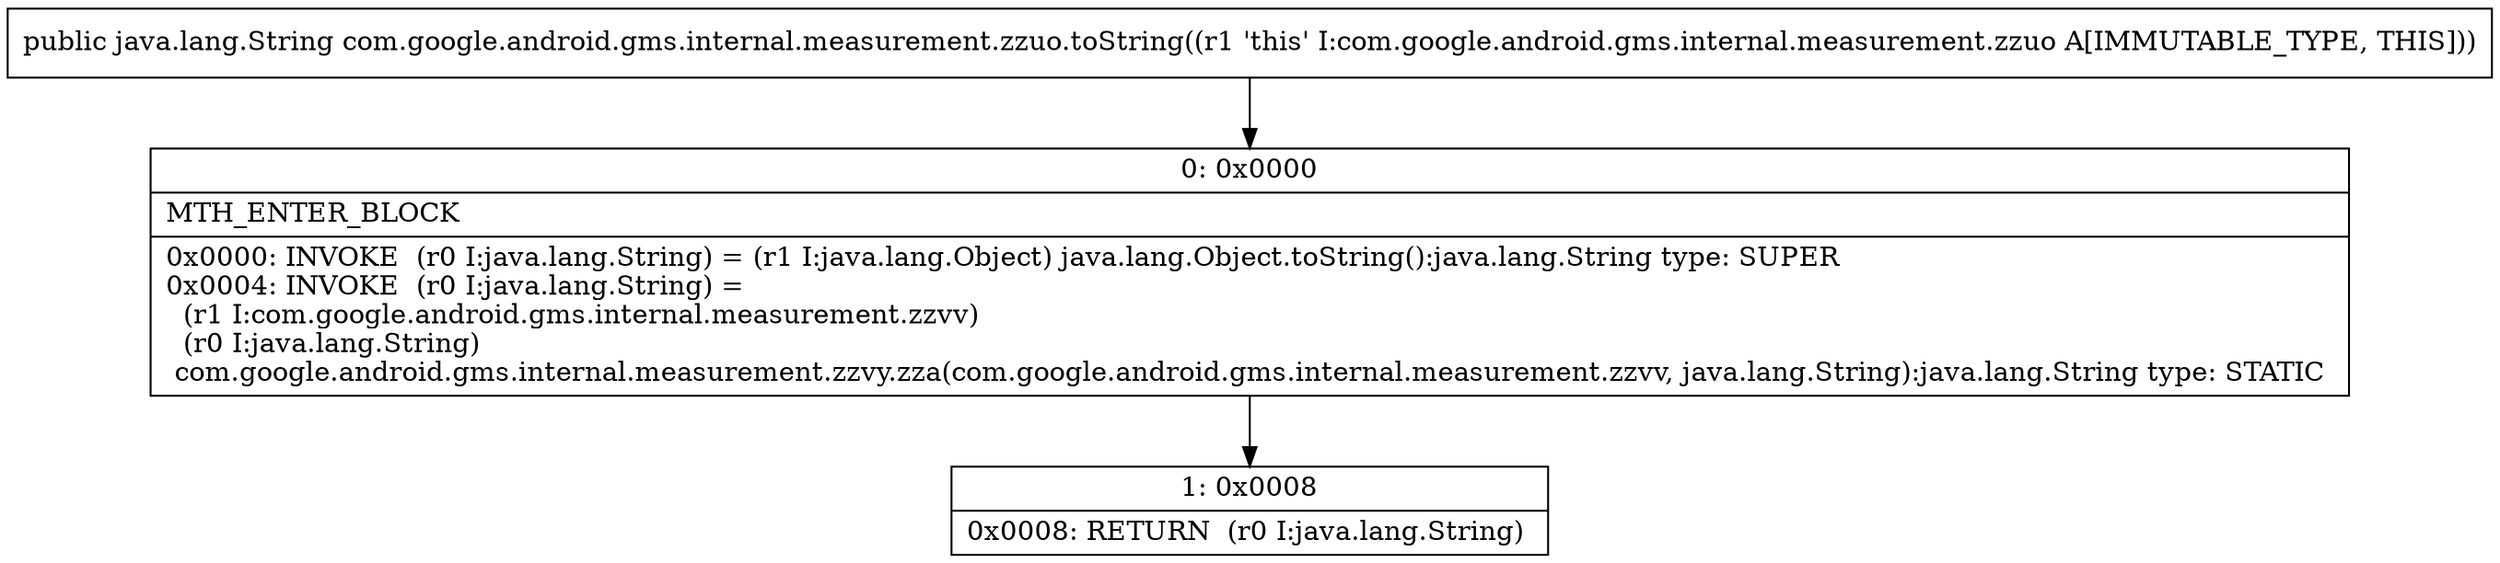 digraph "CFG forcom.google.android.gms.internal.measurement.zzuo.toString()Ljava\/lang\/String;" {
Node_0 [shape=record,label="{0\:\ 0x0000|MTH_ENTER_BLOCK\l|0x0000: INVOKE  (r0 I:java.lang.String) = (r1 I:java.lang.Object) java.lang.Object.toString():java.lang.String type: SUPER \l0x0004: INVOKE  (r0 I:java.lang.String) = \l  (r1 I:com.google.android.gms.internal.measurement.zzvv)\l  (r0 I:java.lang.String)\l com.google.android.gms.internal.measurement.zzvy.zza(com.google.android.gms.internal.measurement.zzvv, java.lang.String):java.lang.String type: STATIC \l}"];
Node_1 [shape=record,label="{1\:\ 0x0008|0x0008: RETURN  (r0 I:java.lang.String) \l}"];
MethodNode[shape=record,label="{public java.lang.String com.google.android.gms.internal.measurement.zzuo.toString((r1 'this' I:com.google.android.gms.internal.measurement.zzuo A[IMMUTABLE_TYPE, THIS])) }"];
MethodNode -> Node_0;
Node_0 -> Node_1;
}

